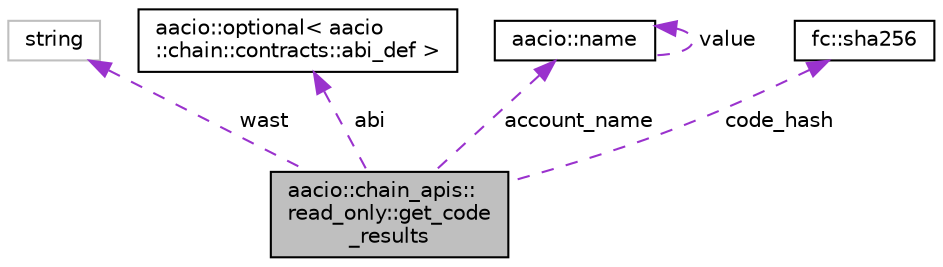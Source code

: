 digraph "aacio::chain_apis::read_only::get_code_results"
{
  edge [fontname="Helvetica",fontsize="10",labelfontname="Helvetica",labelfontsize="10"];
  node [fontname="Helvetica",fontsize="10",shape=record];
  Node1 [label="aacio::chain_apis::\lread_only::get_code\l_results",height=0.2,width=0.4,color="black", fillcolor="grey75", style="filled", fontcolor="black"];
  Node2 -> Node1 [dir="back",color="darkorchid3",fontsize="10",style="dashed",label=" wast" ,fontname="Helvetica"];
  Node2 [label="string",height=0.2,width=0.4,color="grey75", fillcolor="white", style="filled"];
  Node3 -> Node1 [dir="back",color="darkorchid3",fontsize="10",style="dashed",label=" abi" ,fontname="Helvetica"];
  Node3 [label="aacio::optional\< aacio\l::chain::contracts::abi_def \>",height=0.2,width=0.4,color="black", fillcolor="white", style="filled",URL="$classaacio_1_1optional.html"];
  Node4 -> Node1 [dir="back",color="darkorchid3",fontsize="10",style="dashed",label=" account_name" ,fontname="Helvetica"];
  Node4 [label="aacio::name",height=0.2,width=0.4,color="black", fillcolor="white", style="filled",URL="$structaacio_1_1name.html",tooltip="wraps a uint64_t to ensure it is only passed to methods that expect a Name "];
  Node4 -> Node4 [dir="back",color="darkorchid3",fontsize="10",style="dashed",label=" value" ,fontname="Helvetica"];
  Node5 -> Node1 [dir="back",color="darkorchid3",fontsize="10",style="dashed",label=" code_hash" ,fontname="Helvetica"];
  Node5 [label="fc::sha256",height=0.2,width=0.4,color="black", fillcolor="white", style="filled",URL="$classfc_1_1sha256.html"];
}

